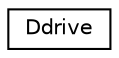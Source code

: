 digraph "Graphical Class Hierarchy"
{
  edge [fontname="Helvetica",fontsize="10",labelfontname="Helvetica",labelfontsize="10"];
  node [fontname="Helvetica",fontsize="10",shape=record];
  rankdir="LR";
  Node1 [label="Ddrive",height=0.2,width=0.4,color="black", fillcolor="white", style="filled",URL="$classDdrive.html",tooltip="DriveBase for the Defense Drive Chassis. "];
}

